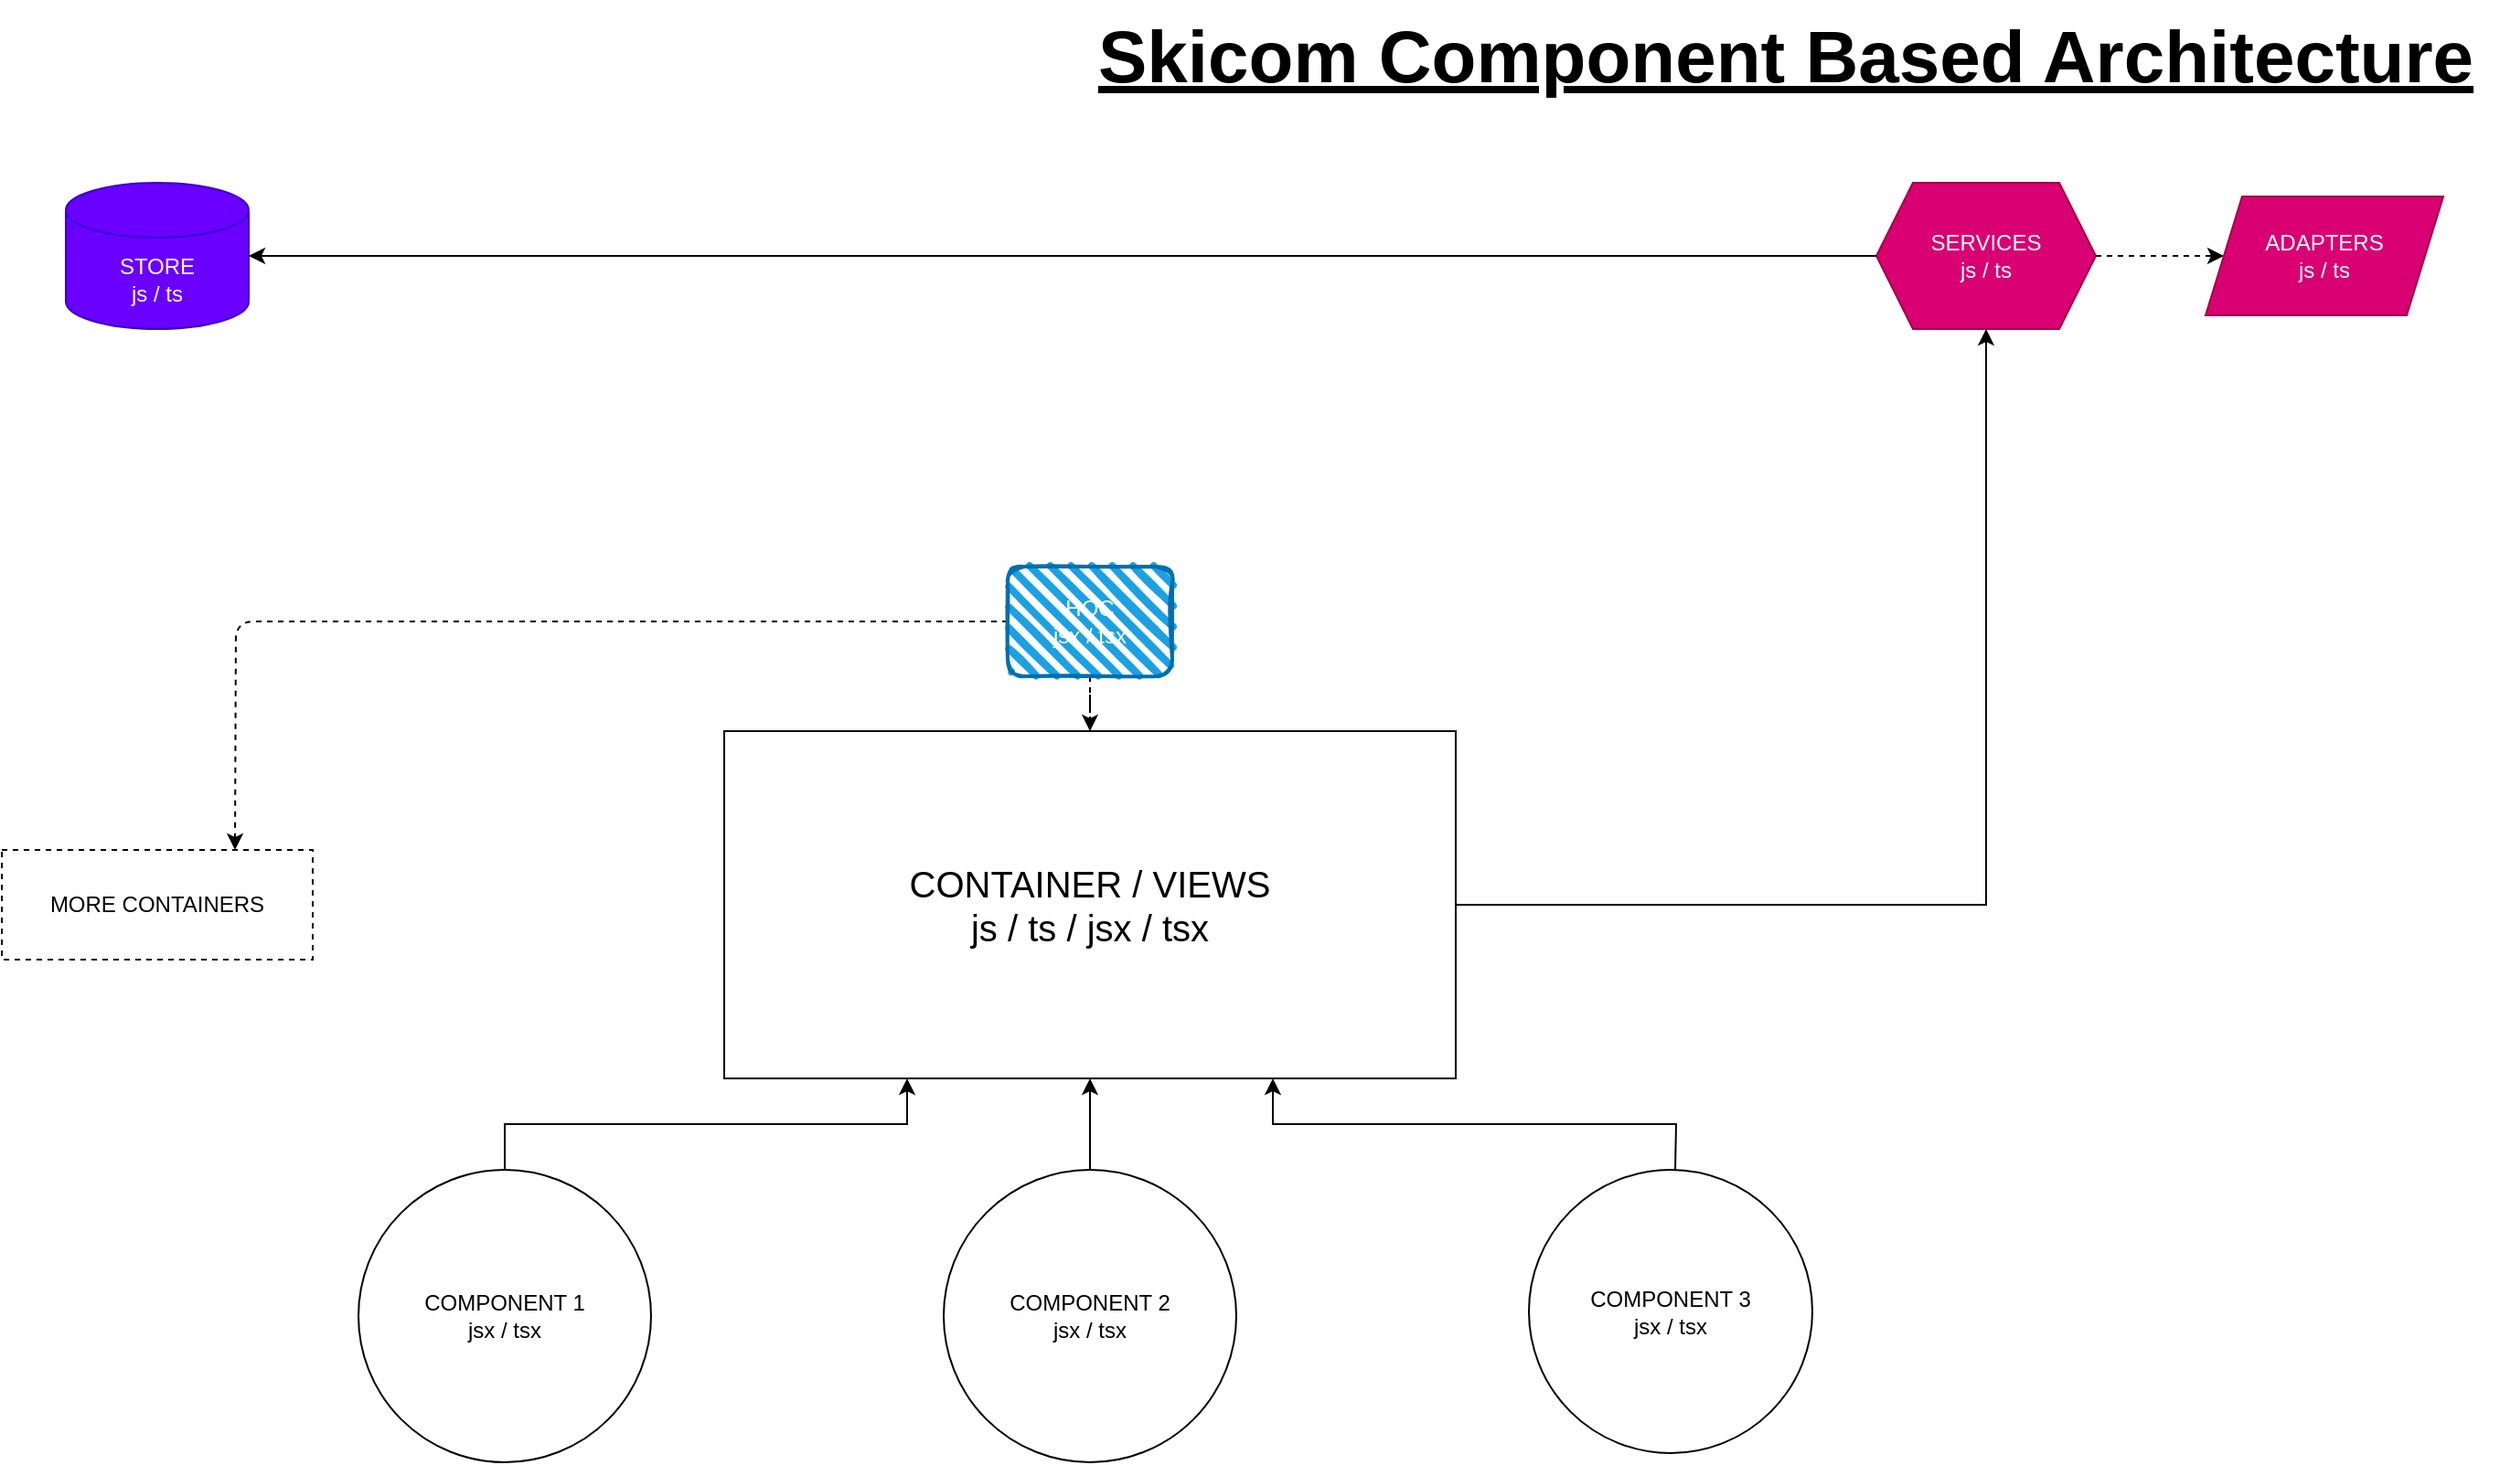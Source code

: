 <mxfile pages="2">
    <diagram name="UML diagram" id="rj-hS-ORLMR2Q2L8CIdF">
        <mxGraphModel dx="1242" dy="888" grid="1" gridSize="10" guides="1" tooltips="1" connect="1" arrows="1" fold="1" page="1" pageScale="1" pageWidth="3300" pageHeight="2339" math="0" shadow="0">
            <root>
                <mxCell id="0"/>
                <mxCell id="1" parent="0"/>
                <mxCell id="8s4xJe4lUsjPvLq0o51X-12" style="edgeStyle=orthogonalEdgeStyle;rounded=0;orthogonalLoop=1;jettySize=auto;html=1;exitX=0.25;exitY=1;exitDx=0;exitDy=0;startArrow=classic;startFill=1;endArrow=none;endFill=0;" parent="1" source="8s4xJe4lUsjPvLq0o51X-1" target="8s4xJe4lUsjPvLq0o51X-2" edge="1">
                    <mxGeometry relative="1" as="geometry">
                        <mxPoint x="550" y="650" as="targetPoint"/>
                    </mxGeometry>
                </mxCell>
                <mxCell id="8s4xJe4lUsjPvLq0o51X-13" style="edgeStyle=orthogonalEdgeStyle;rounded=0;orthogonalLoop=1;jettySize=auto;html=1;exitX=0.75;exitY=1;exitDx=0;exitDy=0;endArrow=none;endFill=0;startArrow=classic;startFill=1;" parent="1" source="8s4xJe4lUsjPvLq0o51X-1" edge="1">
                    <mxGeometry relative="1" as="geometry">
                        <mxPoint x="1190" y="660" as="targetPoint"/>
                    </mxGeometry>
                </mxCell>
                <mxCell id="8s4xJe4lUsjPvLq0o51X-14" style="edgeStyle=orthogonalEdgeStyle;rounded=0;orthogonalLoop=1;jettySize=auto;html=1;exitX=0.5;exitY=1;exitDx=0;exitDy=0;entryX=0.5;entryY=0;entryDx=0;entryDy=0;startArrow=classic;startFill=1;endArrow=none;endFill=0;" parent="1" source="8s4xJe4lUsjPvLq0o51X-1" target="8s4xJe4lUsjPvLq0o51X-3" edge="1">
                    <mxGeometry relative="1" as="geometry"/>
                </mxCell>
                <mxCell id="8s4xJe4lUsjPvLq0o51X-1" value="&lt;span style=&quot;font-size: 20px;&quot;&gt;CONTAINER / VIEWS&lt;br&gt;js / ts / jsx / tsx&lt;br&gt;&lt;/span&gt;" style="rounded=0;whiteSpace=wrap;html=1;" parent="1" vertex="1">
                    <mxGeometry x="670" y="420" width="400" height="190" as="geometry"/>
                </mxCell>
                <mxCell id="8s4xJe4lUsjPvLq0o51X-2" value="COMPONENT 1&lt;br&gt;jsx / tsx" style="ellipse;whiteSpace=wrap;html=1;aspect=fixed;" parent="1" vertex="1">
                    <mxGeometry x="470" y="660" width="160" height="160" as="geometry"/>
                </mxCell>
                <mxCell id="8s4xJe4lUsjPvLq0o51X-3" value="COMPONENT 2&lt;br&gt;jsx / tsx" style="ellipse;whiteSpace=wrap;html=1;aspect=fixed;" parent="1" vertex="1">
                    <mxGeometry x="790" y="660" width="160" height="160" as="geometry"/>
                </mxCell>
                <mxCell id="8s4xJe4lUsjPvLq0o51X-4" value="COMPONENT 3&lt;br&gt;jsx / tsx" style="ellipse;whiteSpace=wrap;html=1;aspect=fixed;" parent="1" vertex="1">
                    <mxGeometry x="1110" y="660" width="155" height="155" as="geometry"/>
                </mxCell>
                <mxCell id="8s4xJe4lUsjPvLq0o51X-17" value="" style="edgeStyle=orthogonalEdgeStyle;rounded=0;orthogonalLoop=1;jettySize=auto;html=1;dashed=1;" parent="1" source="8s4xJe4lUsjPvLq0o51X-16" target="8s4xJe4lUsjPvLq0o51X-1" edge="1">
                    <mxGeometry relative="1" as="geometry"/>
                </mxCell>
                <mxCell id="10" style="edgeStyle=none;html=1;exitX=0;exitY=0.5;exitDx=0;exitDy=0;entryX=0.75;entryY=0;entryDx=0;entryDy=0;dashed=1;" parent="1" source="8s4xJe4lUsjPvLq0o51X-16" target="8s4xJe4lUsjPvLq0o51X-26" edge="1">
                    <mxGeometry relative="1" as="geometry">
                        <Array as="points">
                            <mxPoint x="403" y="360"/>
                        </Array>
                    </mxGeometry>
                </mxCell>
                <mxCell id="8s4xJe4lUsjPvLq0o51X-16" value="HOC&lt;br&gt;jsx / tsx" style="rounded=1;whiteSpace=wrap;html=1;strokeWidth=2;fillWeight=4;hachureGap=8;hachureAngle=45;fillColor=#1ba1e2;sketch=1;fontColor=#ffffff;strokeColor=#006EAF;" parent="1" vertex="1">
                    <mxGeometry x="825" y="330" width="90" height="60" as="geometry"/>
                </mxCell>
                <mxCell id="8s4xJe4lUsjPvLq0o51X-22" style="edgeStyle=orthogonalEdgeStyle;rounded=0;orthogonalLoop=1;jettySize=auto;html=1;exitX=0.5;exitY=1;exitDx=0;exitDy=0;entryX=1;entryY=0.5;entryDx=0;entryDy=0;endArrow=none;endFill=0;startArrow=classic;startFill=1;" parent="1" source="8s4xJe4lUsjPvLq0o51X-18" target="8s4xJe4lUsjPvLq0o51X-1" edge="1">
                    <mxGeometry relative="1" as="geometry"/>
                </mxCell>
                <mxCell id="8s4xJe4lUsjPvLq0o51X-24" value="" style="edgeStyle=orthogonalEdgeStyle;rounded=0;orthogonalLoop=1;jettySize=auto;html=1;dashed=1;" parent="1" source="8s4xJe4lUsjPvLq0o51X-18" target="8s4xJe4lUsjPvLq0o51X-23" edge="1">
                    <mxGeometry relative="1" as="geometry"/>
                </mxCell>
                <mxCell id="8s4xJe4lUsjPvLq0o51X-18" value="SERVICES&lt;br&gt;js / ts" style="shape=hexagon;perimeter=hexagonPerimeter2;whiteSpace=wrap;html=1;fixedSize=1;fillColor=#d80073;fontColor=#ffffff;strokeColor=#A50040;" parent="1" vertex="1">
                    <mxGeometry x="1300" y="120" width="120" height="80" as="geometry"/>
                </mxCell>
                <mxCell id="8s4xJe4lUsjPvLq0o51X-23" value="ADAPTERS&lt;br&gt;js / ts" style="shape=parallelogram;perimeter=parallelogramPerimeter;whiteSpace=wrap;html=1;fixedSize=1;fillColor=#d80073;strokeColor=#A50040;fontColor=#ffffff;" parent="1" vertex="1">
                    <mxGeometry x="1480" y="127.5" width="130" height="65" as="geometry"/>
                </mxCell>
                <mxCell id="8s4xJe4lUsjPvLq0o51X-25" value="&lt;u&gt;&lt;b&gt;Skicom Component Based Architecture&lt;/b&gt;&lt;/u&gt;" style="text;html=1;align=center;verticalAlign=middle;resizable=0;points=[];autosize=1;strokeColor=none;fillColor=none;fontSize=40;" parent="1" vertex="1">
                    <mxGeometry x="860" y="20" width="780" height="60" as="geometry"/>
                </mxCell>
                <mxCell id="8s4xJe4lUsjPvLq0o51X-26" value="MORE CONTAINERS" style="rounded=0;whiteSpace=wrap;html=1;dashed=1;" parent="1" vertex="1">
                    <mxGeometry x="275" y="485" width="170" height="60" as="geometry"/>
                </mxCell>
                <mxCell id="13" style="edgeStyle=none;html=1;exitX=1;exitY=0.5;exitDx=0;exitDy=0;exitPerimeter=0;startArrow=classic;startFill=1;endArrow=none;endFill=0;" edge="1" parent="1" source="8s4xJe4lUsjPvLq0o51X-28" target="8s4xJe4lUsjPvLq0o51X-18">
                    <mxGeometry relative="1" as="geometry"/>
                </mxCell>
                <mxCell id="8s4xJe4lUsjPvLq0o51X-28" value="STORE&lt;br&gt;js / ts" style="shape=cylinder3;whiteSpace=wrap;html=1;boundedLbl=1;backgroundOutline=1;size=15;fillColor=#6a00ff;fontColor=#ffffff;strokeColor=#3700CC;" parent="1" vertex="1">
                    <mxGeometry x="310" y="120" width="100" height="80" as="geometry"/>
                </mxCell>
            </root>
        </mxGraphModel>
    </diagram>
    <diagram id="kAYQFHFRnLZXhvBp8U6O" name="Flowchart">
        <mxGraphModel dx="1632" dy="964" grid="1" gridSize="10" guides="1" tooltips="1" connect="1" arrows="1" fold="1" page="1" pageScale="1" pageWidth="3300" pageHeight="2339" math="0" shadow="0">
            <root>
                <mxCell id="0"/>
                <mxCell id="1" parent="0"/>
            </root>
        </mxGraphModel>
    </diagram>
</mxfile>